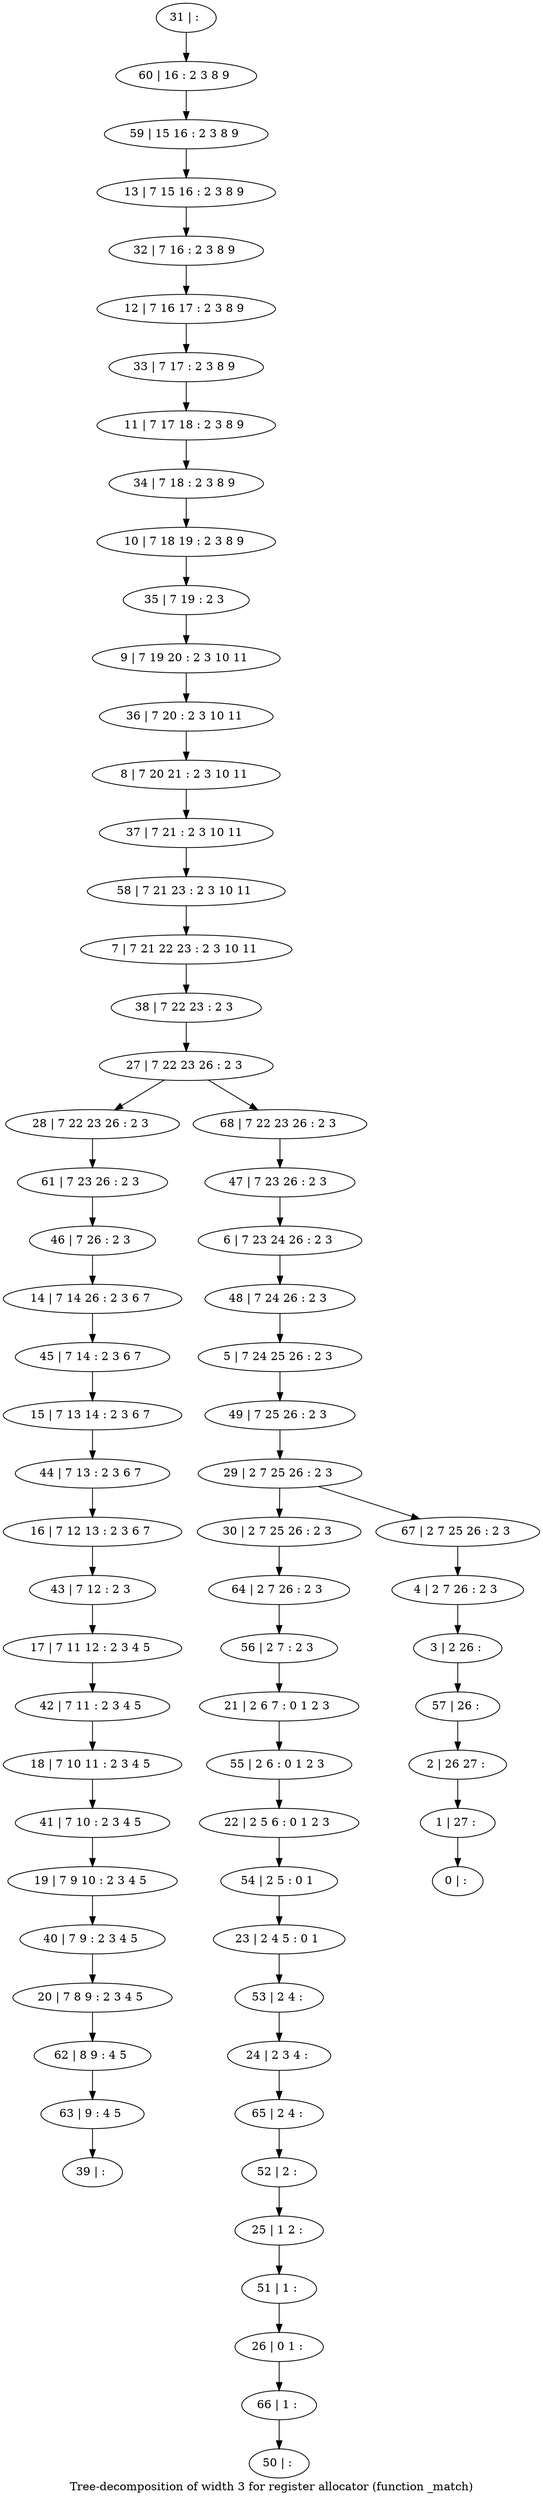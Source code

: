 digraph G {
graph [label="Tree-decomposition of width 3 for register allocator (function _match)"]
0[label="0 | : "];
1[label="1 | 27 : "];
2[label="2 | 26 27 : "];
3[label="3 | 2 26 : "];
4[label="4 | 2 7 26 : 2 3 "];
5[label="5 | 7 24 25 26 : 2 3 "];
6[label="6 | 7 23 24 26 : 2 3 "];
7[label="7 | 7 21 22 23 : 2 3 10 11 "];
8[label="8 | 7 20 21 : 2 3 10 11 "];
9[label="9 | 7 19 20 : 2 3 10 11 "];
10[label="10 | 7 18 19 : 2 3 8 9 "];
11[label="11 | 7 17 18 : 2 3 8 9 "];
12[label="12 | 7 16 17 : 2 3 8 9 "];
13[label="13 | 7 15 16 : 2 3 8 9 "];
14[label="14 | 7 14 26 : 2 3 6 7 "];
15[label="15 | 7 13 14 : 2 3 6 7 "];
16[label="16 | 7 12 13 : 2 3 6 7 "];
17[label="17 | 7 11 12 : 2 3 4 5 "];
18[label="18 | 7 10 11 : 2 3 4 5 "];
19[label="19 | 7 9 10 : 2 3 4 5 "];
20[label="20 | 7 8 9 : 2 3 4 5 "];
21[label="21 | 2 6 7 : 0 1 2 3 "];
22[label="22 | 2 5 6 : 0 1 2 3 "];
23[label="23 | 2 4 5 : 0 1 "];
24[label="24 | 2 3 4 : "];
25[label="25 | 1 2 : "];
26[label="26 | 0 1 : "];
27[label="27 | 7 22 23 26 : 2 3 "];
28[label="28 | 7 22 23 26 : 2 3 "];
29[label="29 | 2 7 25 26 : 2 3 "];
30[label="30 | 2 7 25 26 : 2 3 "];
31[label="31 | : "];
32[label="32 | 7 16 : 2 3 8 9 "];
33[label="33 | 7 17 : 2 3 8 9 "];
34[label="34 | 7 18 : 2 3 8 9 "];
35[label="35 | 7 19 : 2 3 "];
36[label="36 | 7 20 : 2 3 10 11 "];
37[label="37 | 7 21 : 2 3 10 11 "];
38[label="38 | 7 22 23 : 2 3 "];
39[label="39 | : "];
40[label="40 | 7 9 : 2 3 4 5 "];
41[label="41 | 7 10 : 2 3 4 5 "];
42[label="42 | 7 11 : 2 3 4 5 "];
43[label="43 | 7 12 : 2 3 "];
44[label="44 | 7 13 : 2 3 6 7 "];
45[label="45 | 7 14 : 2 3 6 7 "];
46[label="46 | 7 26 : 2 3 "];
47[label="47 | 7 23 26 : 2 3 "];
48[label="48 | 7 24 26 : 2 3 "];
49[label="49 | 7 25 26 : 2 3 "];
50[label="50 | : "];
51[label="51 | 1 : "];
52[label="52 | 2 : "];
53[label="53 | 2 4 : "];
54[label="54 | 2 5 : 0 1 "];
55[label="55 | 2 6 : 0 1 2 3 "];
56[label="56 | 2 7 : 2 3 "];
57[label="57 | 26 : "];
58[label="58 | 7 21 23 : 2 3 10 11 "];
59[label="59 | 15 16 : 2 3 8 9 "];
60[label="60 | 16 : 2 3 8 9 "];
61[label="61 | 7 23 26 : 2 3 "];
62[label="62 | 8 9 : 4 5 "];
63[label="63 | 9 : 4 5 "];
64[label="64 | 2 7 26 : 2 3 "];
65[label="65 | 2 4 : "];
66[label="66 | 1 : "];
67[label="67 | 2 7 25 26 : 2 3 "];
68[label="68 | 7 22 23 26 : 2 3 "];
40->20 ;
19->40 ;
41->19 ;
18->41 ;
42->18 ;
17->42 ;
43->17 ;
16->43 ;
44->16 ;
15->44 ;
45->15 ;
14->45 ;
46->14 ;
51->26 ;
25->51 ;
52->25 ;
53->24 ;
23->53 ;
54->23 ;
22->54 ;
55->22 ;
21->55 ;
56->21 ;
61->46 ;
28->61 ;
20->62 ;
63->39 ;
62->63 ;
64->56 ;
30->64 ;
65->52 ;
24->65 ;
66->50 ;
26->66 ;
31->60 ;
60->59 ;
59->13 ;
13->32 ;
32->12 ;
12->33 ;
33->11 ;
11->34 ;
34->10 ;
10->35 ;
35->9 ;
9->36 ;
36->8 ;
8->37 ;
37->58 ;
58->7 ;
7->38 ;
38->27 ;
47->6 ;
6->48 ;
48->5 ;
5->49 ;
49->29 ;
4->3 ;
3->57 ;
57->2 ;
2->1 ;
1->0 ;
67->4 ;
68->47 ;
29->30 ;
29->67 ;
27->28 ;
27->68 ;
}
